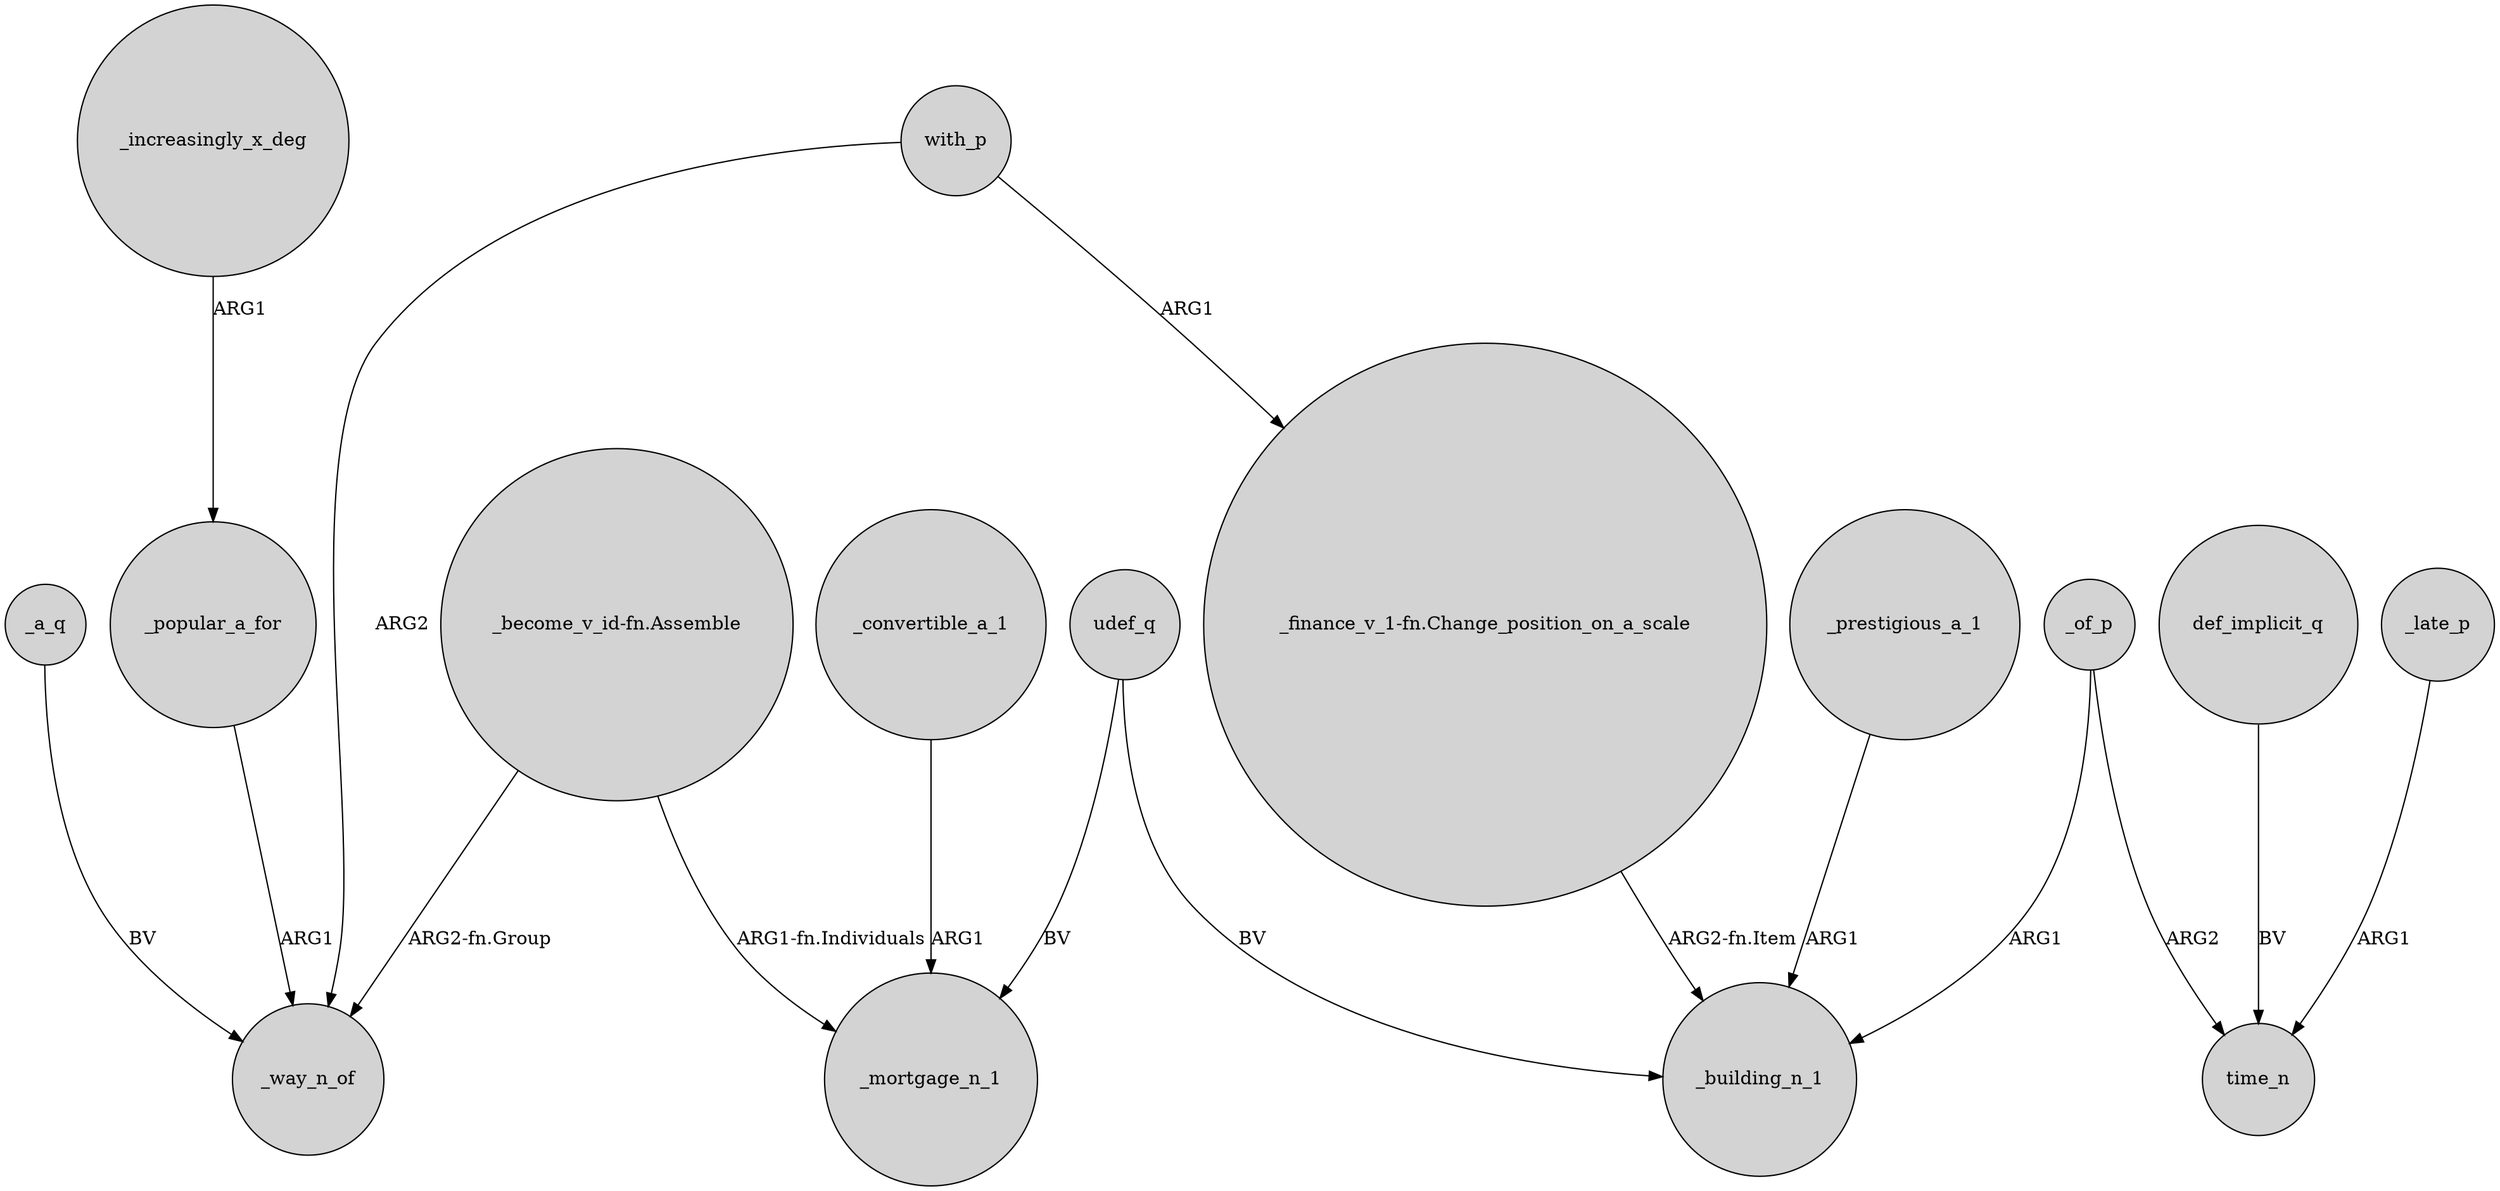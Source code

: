 digraph {
	node [shape=circle style=filled]
	_a_q -> _way_n_of [label=BV]
	"_finance_v_1-fn.Change_position_on_a_scale" -> _building_n_1 [label="ARG2-fn.Item"]
	_increasingly_x_deg -> _popular_a_for [label=ARG1]
	with_p -> "_finance_v_1-fn.Change_position_on_a_scale" [label=ARG1]
	"_become_v_id-fn.Assemble" -> _mortgage_n_1 [label="ARG1-fn.Individuals"]
	_of_p -> time_n [label=ARG2]
	_popular_a_for -> _way_n_of [label=ARG1]
	with_p -> _way_n_of [label=ARG2]
	def_implicit_q -> time_n [label=BV]
	_of_p -> _building_n_1 [label=ARG1]
	"_become_v_id-fn.Assemble" -> _way_n_of [label="ARG2-fn.Group"]
	_late_p -> time_n [label=ARG1]
	_prestigious_a_1 -> _building_n_1 [label=ARG1]
	udef_q -> _mortgage_n_1 [label=BV]
	_convertible_a_1 -> _mortgage_n_1 [label=ARG1]
	udef_q -> _building_n_1 [label=BV]
}

